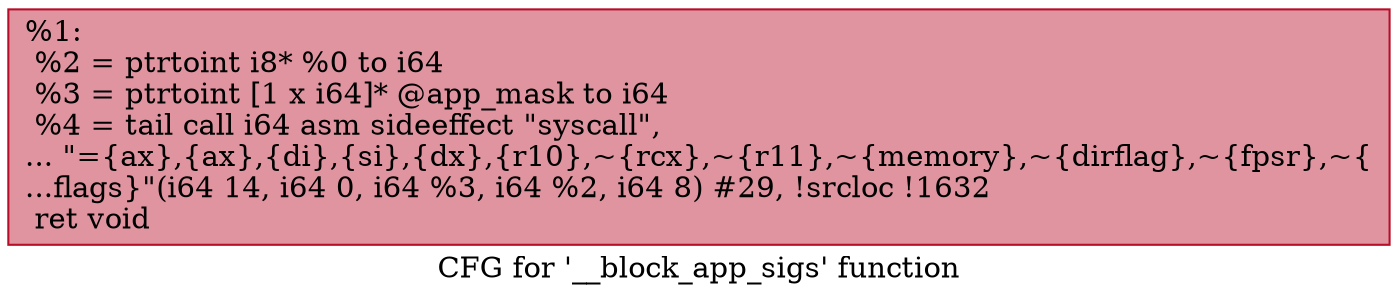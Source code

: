 digraph "CFG for '__block_app_sigs' function" {
	label="CFG for '__block_app_sigs' function";

	Node0x1750cc0 [shape=record,color="#b70d28ff", style=filled, fillcolor="#b70d2870",label="{%1:\l  %2 = ptrtoint i8* %0 to i64\l  %3 = ptrtoint [1 x i64]* @app_mask to i64\l  %4 = tail call i64 asm sideeffect \"syscall\",\l... \"=\{ax\},\{ax\},\{di\},\{si\},\{dx\},\{r10\},~\{rcx\},~\{r11\},~\{memory\},~\{dirflag\},~\{fpsr\},~\{\l...flags\}\"(i64 14, i64 0, i64 %3, i64 %2, i64 8) #29, !srcloc !1632\l  ret void\l}"];
}
